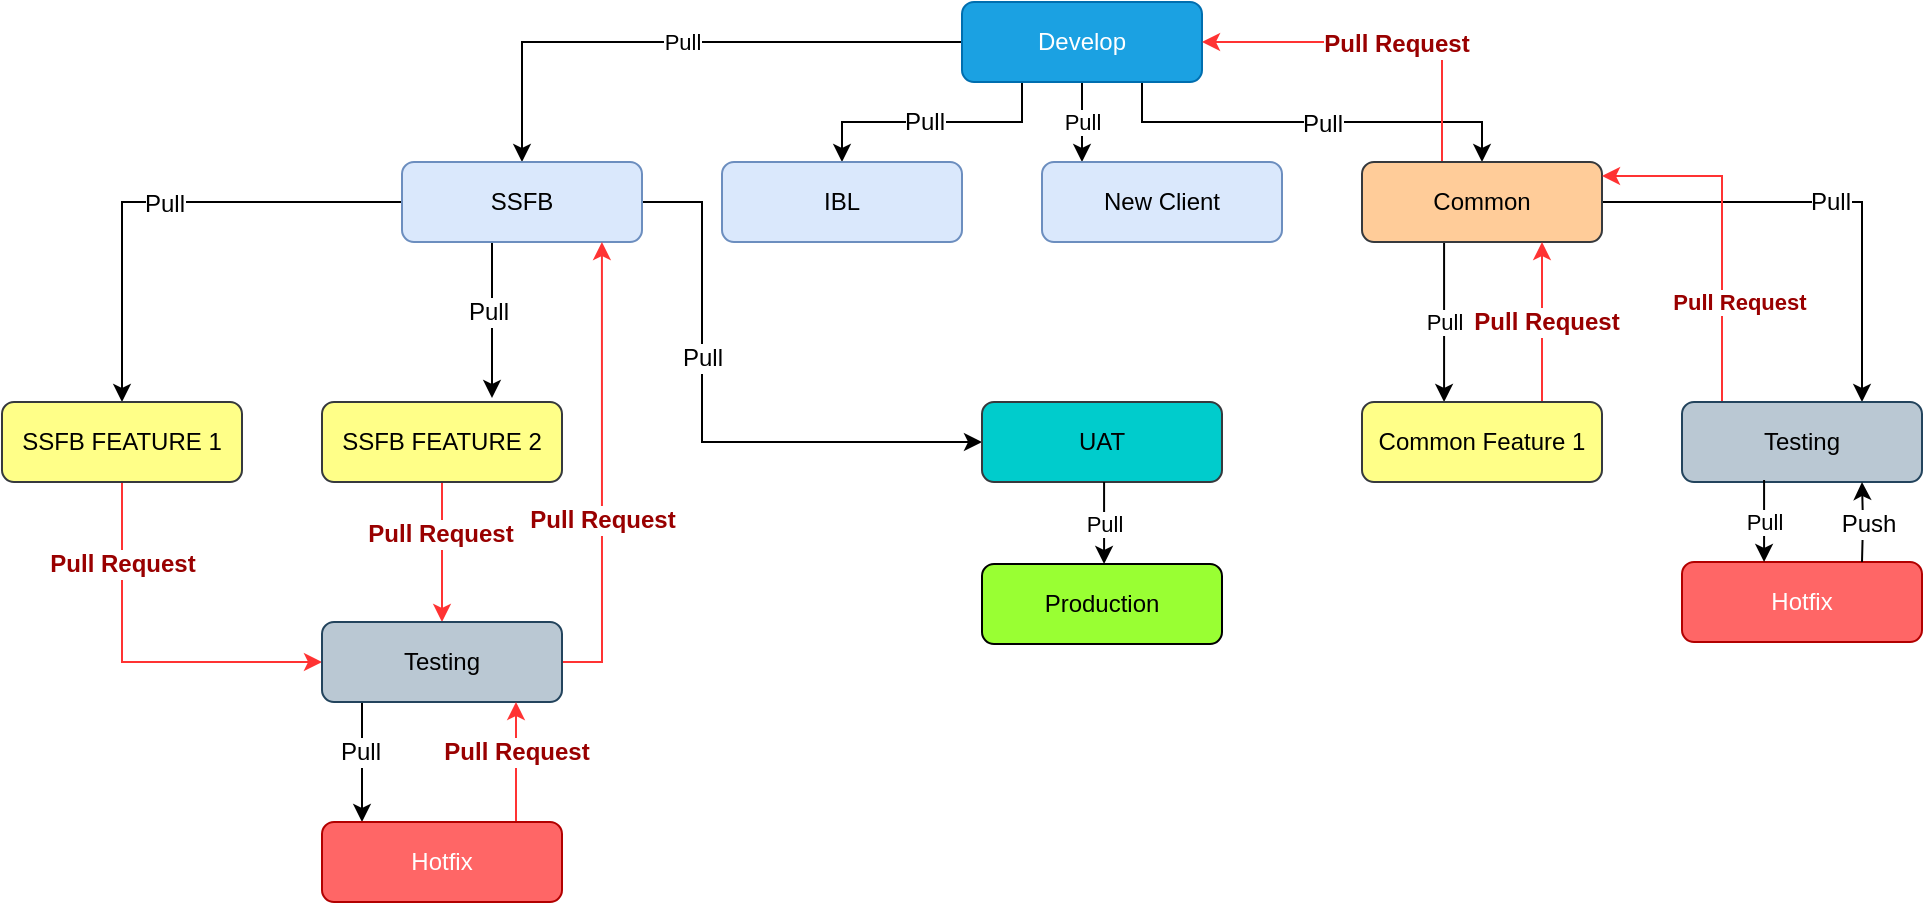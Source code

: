 <mxfile version="12.6.4" type="github">
  <diagram id="UIjv7NlaMQD3ffaSfODR" name="Page-1">
    <mxGraphModel dx="2272" dy="794" grid="1" gridSize="10" guides="1" tooltips="1" connect="1" arrows="1" fold="1" page="1" pageScale="1" pageWidth="850" pageHeight="1100" math="0" shadow="0">
      <root>
        <mxCell id="0"/>
        <mxCell id="1" parent="0"/>
        <mxCell id="lvVu3ByAZ-dibW5VKgH4-49" style="edgeStyle=orthogonalEdgeStyle;rounded=0;orthogonalLoop=1;jettySize=auto;html=1;entryX=0.5;entryY=0;entryDx=0;entryDy=0;exitX=0.75;exitY=1;exitDx=0;exitDy=0;" edge="1" parent="1" source="lvVu3ByAZ-dibW5VKgH4-56" target="lvVu3ByAZ-dibW5VKgH4-62">
          <mxGeometry relative="1" as="geometry"/>
        </mxCell>
        <mxCell id="lvVu3ByAZ-dibW5VKgH4-50" value="Pull" style="text;html=1;align=center;verticalAlign=middle;resizable=0;points=[];labelBackgroundColor=#ffffff;" vertex="1" connectable="0" parent="lvVu3ByAZ-dibW5VKgH4-49">
          <mxGeometry x="0.474" y="-13" relative="1" as="geometry">
            <mxPoint x="13" y="13" as="offset"/>
          </mxGeometry>
        </mxCell>
        <mxCell id="lvVu3ByAZ-dibW5VKgH4-51" value="Pull" style="text;html=1;align=center;verticalAlign=middle;resizable=0;points=[];labelBackgroundColor=#ffffff;" vertex="1" connectable="0" parent="lvVu3ByAZ-dibW5VKgH4-49">
          <mxGeometry x="0.048" y="-1" relative="1" as="geometry">
            <mxPoint as="offset"/>
          </mxGeometry>
        </mxCell>
        <mxCell id="lvVu3ByAZ-dibW5VKgH4-52" style="edgeStyle=orthogonalEdgeStyle;rounded=0;orthogonalLoop=1;jettySize=auto;html=1;exitX=0.25;exitY=1;exitDx=0;exitDy=0;entryX=0.5;entryY=0;entryDx=0;entryDy=0;" edge="1" parent="1" source="lvVu3ByAZ-dibW5VKgH4-56" target="lvVu3ByAZ-dibW5VKgH4-70">
          <mxGeometry relative="1" as="geometry"/>
        </mxCell>
        <mxCell id="lvVu3ByAZ-dibW5VKgH4-53" value="Pull" style="text;html=1;align=center;verticalAlign=middle;resizable=0;points=[];labelBackgroundColor=#ffffff;" vertex="1" connectable="0" parent="lvVu3ByAZ-dibW5VKgH4-52">
          <mxGeometry x="0.059" relative="1" as="geometry">
            <mxPoint as="offset"/>
          </mxGeometry>
        </mxCell>
        <mxCell id="lvVu3ByAZ-dibW5VKgH4-54" value="Pull" style="edgeStyle=orthogonalEdgeStyle;rounded=0;orthogonalLoop=1;jettySize=auto;html=1;exitX=0;exitY=0.5;exitDx=0;exitDy=0;entryX=0.5;entryY=0;entryDx=0;entryDy=0;" edge="1" parent="1" source="lvVu3ByAZ-dibW5VKgH4-56" target="lvVu3ByAZ-dibW5VKgH4-78">
          <mxGeometry relative="1" as="geometry"/>
        </mxCell>
        <mxCell id="lvVu3ByAZ-dibW5VKgH4-55" value="Pull" style="edgeStyle=orthogonalEdgeStyle;rounded=0;orthogonalLoop=1;jettySize=auto;html=1;" edge="1" parent="1" source="lvVu3ByAZ-dibW5VKgH4-56" target="lvVu3ByAZ-dibW5VKgH4-69">
          <mxGeometry relative="1" as="geometry">
            <Array as="points">
              <mxPoint x="-50" y="190"/>
              <mxPoint x="-50" y="190"/>
            </Array>
          </mxGeometry>
        </mxCell>
        <mxCell id="lvVu3ByAZ-dibW5VKgH4-56" value="Develop" style="rounded=1;whiteSpace=wrap;html=1;fontSize=12;glass=0;strokeWidth=1;shadow=0;fillColor=#1ba1e2;strokeColor=#006EAF;fontColor=#ffffff;" vertex="1" parent="1">
          <mxGeometry x="-110" y="120" width="120" height="40" as="geometry"/>
        </mxCell>
        <mxCell id="lvVu3ByAZ-dibW5VKgH4-57" style="edgeStyle=orthogonalEdgeStyle;rounded=0;orthogonalLoop=1;jettySize=auto;html=1;entryX=0.75;entryY=0;entryDx=0;entryDy=0;" edge="1" parent="1" source="lvVu3ByAZ-dibW5VKgH4-62" target="lvVu3ByAZ-dibW5VKgH4-64">
          <mxGeometry relative="1" as="geometry">
            <Array as="points">
              <mxPoint x="340" y="220"/>
            </Array>
          </mxGeometry>
        </mxCell>
        <mxCell id="lvVu3ByAZ-dibW5VKgH4-58" value="Pull" style="text;html=1;align=center;verticalAlign=middle;resizable=0;points=[];labelBackgroundColor=#ffffff;" vertex="1" connectable="0" parent="lvVu3ByAZ-dibW5VKgH4-57">
          <mxGeometry x="-0.011" relative="1" as="geometry">
            <mxPoint as="offset"/>
          </mxGeometry>
        </mxCell>
        <mxCell id="lvVu3ByAZ-dibW5VKgH4-59" style="edgeStyle=orthogonalEdgeStyle;rounded=0;orthogonalLoop=1;jettySize=auto;html=1;strokeColor=#FF3333;" edge="1" parent="1" source="lvVu3ByAZ-dibW5VKgH4-62">
          <mxGeometry relative="1" as="geometry">
            <mxPoint x="10" y="140" as="targetPoint"/>
            <Array as="points">
              <mxPoint x="130" y="140"/>
            </Array>
          </mxGeometry>
        </mxCell>
        <mxCell id="lvVu3ByAZ-dibW5VKgH4-60" value="&lt;b&gt;Pull Request&lt;/b&gt;" style="text;html=1;align=center;verticalAlign=middle;resizable=0;points=[];labelBackgroundColor=#ffffff;fontColor=#990000;" vertex="1" connectable="0" parent="lvVu3ByAZ-dibW5VKgH4-59">
          <mxGeometry x="-0.344" y="23" relative="1" as="geometry">
            <mxPoint as="offset"/>
          </mxGeometry>
        </mxCell>
        <mxCell id="lvVu3ByAZ-dibW5VKgH4-61" value="Pull" style="edgeStyle=orthogonalEdgeStyle;rounded=0;orthogonalLoop=1;jettySize=auto;html=1;exitX=0.342;exitY=0.975;exitDx=0;exitDy=0;exitPerimeter=0;entryX=0.342;entryY=0;entryDx=0;entryDy=0;entryPerimeter=0;" edge="1" parent="1" source="lvVu3ByAZ-dibW5VKgH4-62" target="lvVu3ByAZ-dibW5VKgH4-68">
          <mxGeometry relative="1" as="geometry"/>
        </mxCell>
        <mxCell id="lvVu3ByAZ-dibW5VKgH4-62" value="Common" style="rounded=1;whiteSpace=wrap;html=1;fontSize=12;glass=0;strokeWidth=1;shadow=0;fillColor=#ffcc99;strokeColor=#36393d;" vertex="1" parent="1">
          <mxGeometry x="90" y="200" width="120" height="40" as="geometry"/>
        </mxCell>
        <mxCell id="lvVu3ByAZ-dibW5VKgH4-63" value="&lt;b&gt;&lt;font color=&quot;#990000&quot;&gt;Pull Request&amp;nbsp;&lt;/font&gt;&lt;/b&gt;" style="edgeStyle=orthogonalEdgeStyle;rounded=0;orthogonalLoop=1;jettySize=auto;html=1;strokeColor=#FF3333;" edge="1" parent="1" source="lvVu3ByAZ-dibW5VKgH4-64">
          <mxGeometry x="-0.422" y="-10" relative="1" as="geometry">
            <mxPoint x="210" y="207" as="targetPoint"/>
            <Array as="points">
              <mxPoint x="270" y="207"/>
            </Array>
            <mxPoint as="offset"/>
          </mxGeometry>
        </mxCell>
        <mxCell id="lvVu3ByAZ-dibW5VKgH4-64" value="Testing" style="rounded=1;whiteSpace=wrap;html=1;fontSize=12;glass=0;strokeWidth=1;shadow=0;fillColor=#bac8d3;strokeColor=#23445d;" vertex="1" parent="1">
          <mxGeometry x="250" y="320" width="120" height="40" as="geometry"/>
        </mxCell>
        <mxCell id="lvVu3ByAZ-dibW5VKgH4-65" value="Hotfix" style="rounded=1;whiteSpace=wrap;html=1;fontSize=12;glass=0;strokeWidth=1;shadow=0;fillColor=#FF6666;strokeColor=#B20000;fontColor=#ffffff;" vertex="1" parent="1">
          <mxGeometry x="250" y="400" width="120" height="40" as="geometry"/>
        </mxCell>
        <mxCell id="lvVu3ByAZ-dibW5VKgH4-66" style="edgeStyle=orthogonalEdgeStyle;rounded=0;orthogonalLoop=1;jettySize=auto;html=1;exitX=0.75;exitY=0;exitDx=0;exitDy=0;entryX=0.75;entryY=1;entryDx=0;entryDy=0;strokeColor=#FF3333;" edge="1" parent="1" source="lvVu3ByAZ-dibW5VKgH4-68" target="lvVu3ByAZ-dibW5VKgH4-62">
          <mxGeometry relative="1" as="geometry"/>
        </mxCell>
        <mxCell id="lvVu3ByAZ-dibW5VKgH4-67" value="&lt;b&gt;&lt;font color=&quot;#990000&quot;&gt;Pull Request&lt;/font&gt;&lt;/b&gt;" style="text;html=1;align=center;verticalAlign=middle;resizable=0;points=[];labelBackgroundColor=#ffffff;" vertex="1" connectable="0" parent="lvVu3ByAZ-dibW5VKgH4-66">
          <mxGeometry y="-2" relative="1" as="geometry">
            <mxPoint as="offset"/>
          </mxGeometry>
        </mxCell>
        <mxCell id="lvVu3ByAZ-dibW5VKgH4-68" value="Common Feature 1" style="rounded=1;whiteSpace=wrap;html=1;fontSize=12;glass=0;strokeWidth=1;shadow=0;fillColor=#ffff88;strokeColor=#36393d;" vertex="1" parent="1">
          <mxGeometry x="90" y="320" width="120" height="40" as="geometry"/>
        </mxCell>
        <mxCell id="lvVu3ByAZ-dibW5VKgH4-69" value="New Client" style="rounded=1;whiteSpace=wrap;html=1;fontSize=12;glass=0;strokeWidth=1;shadow=0;fillColor=#dae8fc;strokeColor=#6c8ebf;" vertex="1" parent="1">
          <mxGeometry x="-70" y="200" width="120" height="40" as="geometry"/>
        </mxCell>
        <mxCell id="lvVu3ByAZ-dibW5VKgH4-70" value="IBL" style="rounded=1;whiteSpace=wrap;html=1;fontSize=12;glass=0;strokeWidth=1;shadow=0;fillColor=#dae8fc;strokeColor=#6c8ebf;" vertex="1" parent="1">
          <mxGeometry x="-230" y="200" width="120" height="40" as="geometry"/>
        </mxCell>
        <mxCell id="lvVu3ByAZ-dibW5VKgH4-76" style="edgeStyle=orthogonalEdgeStyle;rounded=0;orthogonalLoop=1;jettySize=auto;html=1;exitX=0.375;exitY=1;exitDx=0;exitDy=0;exitPerimeter=0;" edge="1" parent="1" source="lvVu3ByAZ-dibW5VKgH4-78">
          <mxGeometry relative="1" as="geometry">
            <mxPoint x="-345" y="318" as="targetPoint"/>
          </mxGeometry>
        </mxCell>
        <mxCell id="lvVu3ByAZ-dibW5VKgH4-77" value="Pull" style="text;html=1;align=center;verticalAlign=middle;resizable=0;points=[];labelBackgroundColor=#ffffff;" vertex="1" connectable="0" parent="lvVu3ByAZ-dibW5VKgH4-76">
          <mxGeometry x="0.026" y="-6" relative="1" as="geometry">
            <mxPoint x="3" y="-5" as="offset"/>
          </mxGeometry>
        </mxCell>
        <mxCell id="lvVu3ByAZ-dibW5VKgH4-110" value="" style="edgeStyle=orthogonalEdgeStyle;rounded=0;orthogonalLoop=1;jettySize=auto;html=1;entryX=0.5;entryY=0;entryDx=0;entryDy=0;" edge="1" parent="1" source="lvVu3ByAZ-dibW5VKgH4-78" target="lvVu3ByAZ-dibW5VKgH4-85">
          <mxGeometry relative="1" as="geometry">
            <mxPoint x="-470" y="220" as="targetPoint"/>
          </mxGeometry>
        </mxCell>
        <mxCell id="lvVu3ByAZ-dibW5VKgH4-111" value="Pull" style="text;html=1;align=center;verticalAlign=middle;resizable=0;points=[];labelBackgroundColor=#ffffff;" vertex="1" connectable="0" parent="lvVu3ByAZ-dibW5VKgH4-110">
          <mxGeometry x="-0.008" y="1" relative="1" as="geometry">
            <mxPoint as="offset"/>
          </mxGeometry>
        </mxCell>
        <mxCell id="lvVu3ByAZ-dibW5VKgH4-115" value="" style="edgeStyle=orthogonalEdgeStyle;rounded=0;orthogonalLoop=1;jettySize=auto;html=1;entryX=0;entryY=0.5;entryDx=0;entryDy=0;" edge="1" parent="1" source="lvVu3ByAZ-dibW5VKgH4-78" target="lvVu3ByAZ-dibW5VKgH4-82">
          <mxGeometry relative="1" as="geometry">
            <mxPoint x="-250" y="340" as="targetPoint"/>
            <Array as="points">
              <mxPoint x="-240" y="220"/>
              <mxPoint x="-240" y="340"/>
            </Array>
          </mxGeometry>
        </mxCell>
        <mxCell id="lvVu3ByAZ-dibW5VKgH4-116" value="Pull" style="text;html=1;align=center;verticalAlign=middle;resizable=0;points=[];labelBackgroundColor=#ffffff;" vertex="1" connectable="0" parent="lvVu3ByAZ-dibW5VKgH4-115">
          <mxGeometry x="-0.255" relative="1" as="geometry">
            <mxPoint as="offset"/>
          </mxGeometry>
        </mxCell>
        <mxCell id="lvVu3ByAZ-dibW5VKgH4-78" value="SSFB" style="rounded=1;whiteSpace=wrap;html=1;fontSize=12;glass=0;strokeWidth=1;shadow=0;fillColor=#dae8fc;strokeColor=#6c8ebf;" vertex="1" parent="1">
          <mxGeometry x="-390" y="200" width="120" height="40" as="geometry"/>
        </mxCell>
        <mxCell id="lvVu3ByAZ-dibW5VKgH4-101" value="" style="edgeStyle=orthogonalEdgeStyle;rounded=0;orthogonalLoop=1;jettySize=auto;html=1;strokeColor=#FF3333;" edge="1" parent="1" source="lvVu3ByAZ-dibW5VKgH4-81" target="lvVu3ByAZ-dibW5VKgH4-92">
          <mxGeometry relative="1" as="geometry"/>
        </mxCell>
        <mxCell id="lvVu3ByAZ-dibW5VKgH4-102" value="&lt;b&gt;Pull Request&lt;/b&gt;" style="text;html=1;align=center;verticalAlign=middle;resizable=0;points=[];labelBackgroundColor=#ffffff;fontColor=#990000;" vertex="1" connectable="0" parent="lvVu3ByAZ-dibW5VKgH4-101">
          <mxGeometry x="-0.276" y="-1" relative="1" as="geometry">
            <mxPoint as="offset"/>
          </mxGeometry>
        </mxCell>
        <mxCell id="lvVu3ByAZ-dibW5VKgH4-81" value="SSFB FEATURE 2" style="rounded=1;whiteSpace=wrap;html=1;fontSize=12;glass=0;strokeWidth=1;shadow=0;fillColor=#ffff88;strokeColor=#36393d;" vertex="1" parent="1">
          <mxGeometry x="-430" y="320" width="120" height="40" as="geometry"/>
        </mxCell>
        <mxCell id="lvVu3ByAZ-dibW5VKgH4-82" value="UAT" style="rounded=1;whiteSpace=wrap;html=1;fontSize=12;glass=0;strokeWidth=1;shadow=0;fillColor=#00CCCC;strokeColor=#36393d;" vertex="1" parent="1">
          <mxGeometry x="-100" y="320" width="120" height="40" as="geometry"/>
        </mxCell>
        <mxCell id="lvVu3ByAZ-dibW5VKgH4-104" value="" style="edgeStyle=orthogonalEdgeStyle;rounded=0;orthogonalLoop=1;jettySize=auto;html=1;entryX=0;entryY=0.5;entryDx=0;entryDy=0;strokeColor=#FF3333;" edge="1" parent="1" source="lvVu3ByAZ-dibW5VKgH4-85" target="lvVu3ByAZ-dibW5VKgH4-92">
          <mxGeometry relative="1" as="geometry">
            <mxPoint x="-530.0" y="440" as="targetPoint"/>
            <Array as="points">
              <mxPoint x="-530" y="450"/>
            </Array>
          </mxGeometry>
        </mxCell>
        <mxCell id="lvVu3ByAZ-dibW5VKgH4-105" value="&lt;b&gt;Pull Request&lt;/b&gt;" style="text;html=1;align=center;verticalAlign=middle;resizable=0;points=[];labelBackgroundColor=#ffffff;fontColor=#990000;" vertex="1" connectable="0" parent="lvVu3ByAZ-dibW5VKgH4-104">
          <mxGeometry x="-0.262" relative="1" as="geometry">
            <mxPoint y="-29" as="offset"/>
          </mxGeometry>
        </mxCell>
        <mxCell id="lvVu3ByAZ-dibW5VKgH4-85" value="SSFB FEATURE 1" style="rounded=1;whiteSpace=wrap;html=1;fontSize=12;glass=0;strokeWidth=1;shadow=0;fillColor=#ffff88;strokeColor=#36393d;" vertex="1" parent="1">
          <mxGeometry x="-590" y="320" width="120" height="40" as="geometry"/>
        </mxCell>
        <mxCell id="lvVu3ByAZ-dibW5VKgH4-86" value="Production" style="rounded=1;whiteSpace=wrap;html=1;fontSize=12;glass=0;strokeWidth=1;shadow=0;fillColor=#99FF33;" vertex="1" parent="1">
          <mxGeometry x="-100" y="401" width="120" height="40" as="geometry"/>
        </mxCell>
        <mxCell id="lvVu3ByAZ-dibW5VKgH4-87" value="Pull" style="edgeStyle=orthogonalEdgeStyle;rounded=0;orthogonalLoop=1;jettySize=auto;html=1;exitX=0.342;exitY=0.975;exitDx=0;exitDy=0;exitPerimeter=0;entryX=0.342;entryY=0;entryDx=0;entryDy=0;entryPerimeter=0;" edge="1" parent="1">
          <mxGeometry relative="1" as="geometry">
            <mxPoint x="291.04" y="359" as="sourcePoint"/>
            <mxPoint x="291.04" y="400" as="targetPoint"/>
          </mxGeometry>
        </mxCell>
        <mxCell id="lvVu3ByAZ-dibW5VKgH4-88" style="edgeStyle=orthogonalEdgeStyle;rounded=0;orthogonalLoop=1;jettySize=auto;html=1;exitX=0.75;exitY=0;exitDx=0;exitDy=0;entryX=0.75;entryY=1;entryDx=0;entryDy=0;" edge="1" parent="1">
          <mxGeometry relative="1" as="geometry">
            <mxPoint x="340" y="400" as="sourcePoint"/>
            <mxPoint x="340" y="360" as="targetPoint"/>
          </mxGeometry>
        </mxCell>
        <mxCell id="lvVu3ByAZ-dibW5VKgH4-89" value="Push" style="text;html=1;align=center;verticalAlign=middle;resizable=0;points=[];labelBackgroundColor=#ffffff;" vertex="1" connectable="0" parent="lvVu3ByAZ-dibW5VKgH4-88">
          <mxGeometry y="-2" relative="1" as="geometry">
            <mxPoint as="offset"/>
          </mxGeometry>
        </mxCell>
        <mxCell id="lvVu3ByAZ-dibW5VKgH4-90" value="Pull" style="edgeStyle=orthogonalEdgeStyle;rounded=0;orthogonalLoop=1;jettySize=auto;html=1;exitX=0.342;exitY=0.975;exitDx=0;exitDy=0;exitPerimeter=0;entryX=0.342;entryY=0;entryDx=0;entryDy=0;entryPerimeter=0;" edge="1" parent="1">
          <mxGeometry relative="1" as="geometry">
            <mxPoint x="-38.96" y="360" as="sourcePoint"/>
            <mxPoint x="-38.96" y="401" as="targetPoint"/>
          </mxGeometry>
        </mxCell>
        <mxCell id="lvVu3ByAZ-dibW5VKgH4-99" value="" style="edgeStyle=orthogonalEdgeStyle;rounded=0;orthogonalLoop=1;jettySize=auto;html=1;" edge="1" parent="1">
          <mxGeometry relative="1" as="geometry">
            <mxPoint x="-410" y="470" as="sourcePoint"/>
            <mxPoint x="-410" y="530" as="targetPoint"/>
          </mxGeometry>
        </mxCell>
        <mxCell id="lvVu3ByAZ-dibW5VKgH4-100" value="Pull" style="text;html=1;align=center;verticalAlign=middle;resizable=0;points=[];labelBackgroundColor=#ffffff;" vertex="1" connectable="0" parent="lvVu3ByAZ-dibW5VKgH4-99">
          <mxGeometry x="-0.16" y="-1" relative="1" as="geometry">
            <mxPoint as="offset"/>
          </mxGeometry>
        </mxCell>
        <mxCell id="lvVu3ByAZ-dibW5VKgH4-107" value="" style="edgeStyle=orthogonalEdgeStyle;rounded=0;orthogonalLoop=1;jettySize=auto;html=1;entryX=0.833;entryY=1;entryDx=0;entryDy=0;entryPerimeter=0;strokeColor=#FF3333;" edge="1" parent="1" source="lvVu3ByAZ-dibW5VKgH4-92" target="lvVu3ByAZ-dibW5VKgH4-78">
          <mxGeometry relative="1" as="geometry">
            <mxPoint x="-290" y="250" as="targetPoint"/>
            <Array as="points">
              <mxPoint x="-290" y="450"/>
            </Array>
          </mxGeometry>
        </mxCell>
        <mxCell id="lvVu3ByAZ-dibW5VKgH4-108" value="&lt;b&gt;Pull Request&lt;/b&gt;" style="text;html=1;align=center;verticalAlign=middle;resizable=0;points=[];labelBackgroundColor=#ffffff;fontColor=#990000;" vertex="1" connectable="0" parent="lvVu3ByAZ-dibW5VKgH4-107">
          <mxGeometry x="-0.206" relative="1" as="geometry">
            <mxPoint as="offset"/>
          </mxGeometry>
        </mxCell>
        <mxCell id="lvVu3ByAZ-dibW5VKgH4-92" value="Testing" style="rounded=1;whiteSpace=wrap;html=1;fontSize=12;glass=0;strokeWidth=1;shadow=0;fillColor=#bac8d3;strokeColor=#23445d;" vertex="1" parent="1">
          <mxGeometry x="-430" y="430" width="120" height="40" as="geometry"/>
        </mxCell>
        <mxCell id="lvVu3ByAZ-dibW5VKgH4-97" value="" style="edgeStyle=orthogonalEdgeStyle;rounded=0;orthogonalLoop=1;jettySize=auto;html=1;strokeColor=#FF3333;" edge="1" parent="1">
          <mxGeometry relative="1" as="geometry">
            <mxPoint x="-333" y="530" as="sourcePoint"/>
            <mxPoint x="-333" y="470" as="targetPoint"/>
            <Array as="points">
              <mxPoint x="-333" y="500"/>
              <mxPoint x="-333" y="500"/>
            </Array>
          </mxGeometry>
        </mxCell>
        <mxCell id="lvVu3ByAZ-dibW5VKgH4-98" value="&lt;b&gt;Pull Request&lt;/b&gt;" style="text;html=1;align=center;verticalAlign=middle;resizable=0;points=[];labelBackgroundColor=#ffffff;fontColor=#990000;" vertex="1" connectable="0" parent="lvVu3ByAZ-dibW5VKgH4-97">
          <mxGeometry x="0.187" relative="1" as="geometry">
            <mxPoint as="offset"/>
          </mxGeometry>
        </mxCell>
        <mxCell id="lvVu3ByAZ-dibW5VKgH4-93" value="Hotfix" style="rounded=1;whiteSpace=wrap;html=1;fontSize=12;glass=0;strokeWidth=1;shadow=0;fillColor=#FF6666;strokeColor=#B20000;fontColor=#ffffff;" vertex="1" parent="1">
          <mxGeometry x="-430" y="530" width="120" height="40" as="geometry"/>
        </mxCell>
      </root>
    </mxGraphModel>
  </diagram>
</mxfile>
